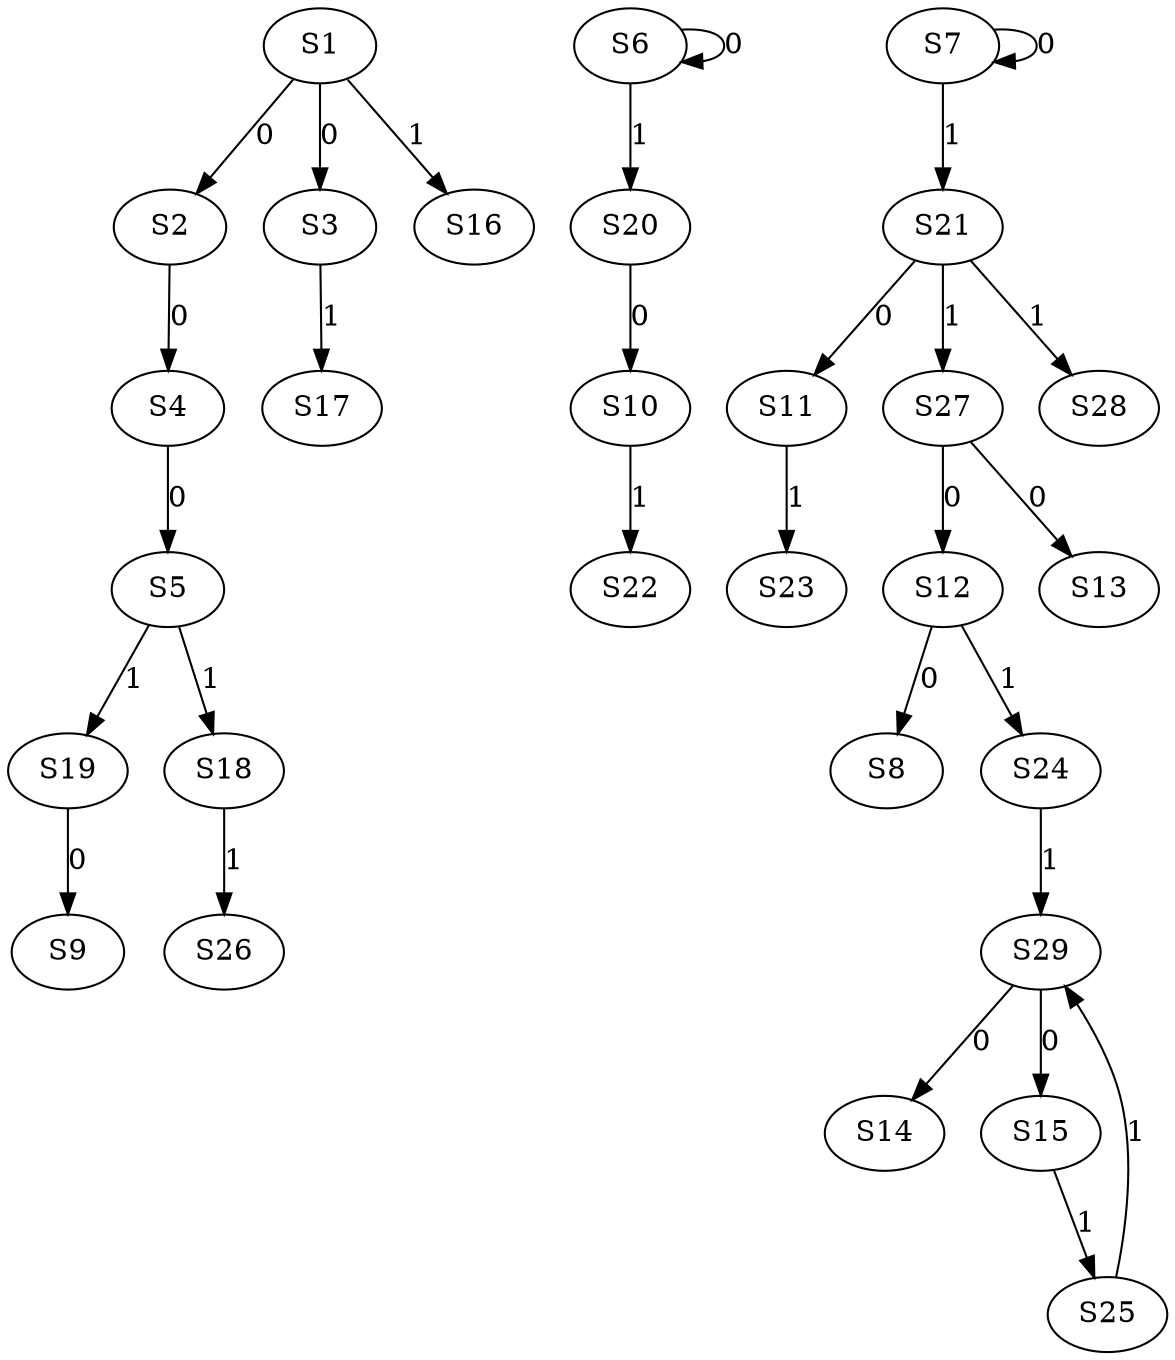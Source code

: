 strict digraph {
	S1 -> S2 [ label = 0 ];
	S1 -> S3 [ label = 0 ];
	S2 -> S4 [ label = 0 ];
	S4 -> S5 [ label = 0 ];
	S6 -> S6 [ label = 0 ];
	S7 -> S7 [ label = 0 ];
	S12 -> S8 [ label = 0 ];
	S19 -> S9 [ label = 0 ];
	S20 -> S10 [ label = 0 ];
	S21 -> S11 [ label = 0 ];
	S27 -> S12 [ label = 0 ];
	S27 -> S13 [ label = 0 ];
	S29 -> S14 [ label = 0 ];
	S29 -> S15 [ label = 0 ];
	S1 -> S16 [ label = 1 ];
	S3 -> S17 [ label = 1 ];
	S5 -> S18 [ label = 1 ];
	S5 -> S19 [ label = 1 ];
	S6 -> S20 [ label = 1 ];
	S7 -> S21 [ label = 1 ];
	S10 -> S22 [ label = 1 ];
	S11 -> S23 [ label = 1 ];
	S12 -> S24 [ label = 1 ];
	S15 -> S25 [ label = 1 ];
	S18 -> S26 [ label = 1 ];
	S21 -> S27 [ label = 1 ];
	S21 -> S28 [ label = 1 ];
	S25 -> S29 [ label = 1 ];
	S24 -> S29 [ label = 1 ];
}